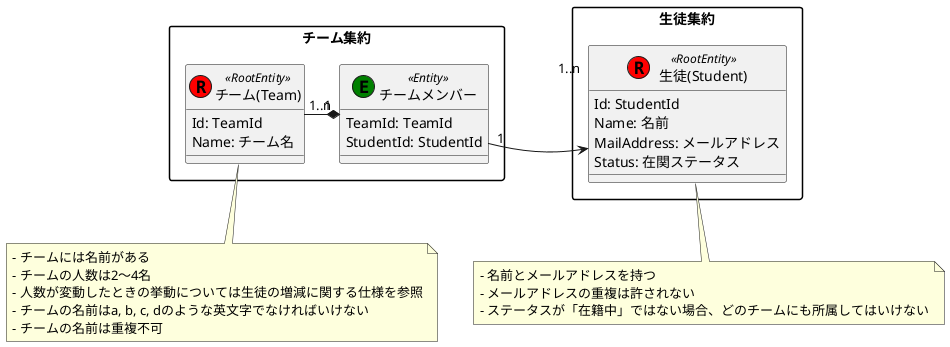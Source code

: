 ' https://little-hands.hatenablog.com/entry/2019/05/11/genba-ddd-handson
@startuml プラハチャレンジ進捗管理システム

skinparam packageStyle rectangle

' 1. エンティティの定義
package チーム集約 {
    class "チーム(Team)" as Team << (R,red) RootEntity >> {
        Id: TeamId
        Name: チーム名
    }

    class "チームメンバー" as TeamMember << (E, green) Entity >>  {
        TeamId: TeamId
        StudentId: StudentId
    }
}

package 生徒集約 {
    class "生徒(Student)" as Student << (R,red) RootEntity >>  {
        Id: StudentId
        Name: 名前
        MailAddress: メールアドレス
        Status: 在関ステータス
    }
}

' 3. ルールの追加
note bottom of Student
    - 名前とメールアドレスを持つ
    - メールアドレスの重複は許されない
    - ステータスが「在籍中」ではない場合、どのチームにも所属してはいけない
end note

note bottom of Team
    - チームには名前がある
    - チームの人数は2〜4名
    - 人数が変動したときの挙動については生徒の増減に関する仕様を参照
    - チームの名前はa, b, c, dのような英文字でなければいけない
    - チームの名前は重複不可
end note

' 4. 関連性の定義
Student "1..n" <-left- "1" TeamMember
Team "1..n" -right-* "1" TeamMember

@enduml
